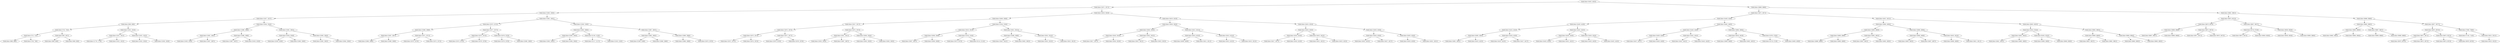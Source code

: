 digraph G{
475712082 [label="Node{data=[4055, 4055]}"]
475712082 -> 2084052198
2084052198 [label="Node{data=[2871, 2871]}"]
2084052198 -> 1255793791
1255793791 [label="Node{data=[2065, 2065]}"]
1255793791 -> 2048319364
2048319364 [label="Node{data=[1927, 1927]}"]
2048319364 -> 810844878
810844878 [label="Node{data=[809, 809]}"]
810844878 -> 204961550
204961550 [label="Node{data=[755, 755]}"]
204961550 -> 155746539
155746539 [label="Node{data=[722, 722]}"]
155746539 -> 1164874937
1164874937 [label="Node{data=[688, 688]}"]
155746539 -> 1371028520
1371028520 [label="Node{data=[736, 736]}"]
204961550 -> 1711324694
1711324694 [label="Node{data=[807, 807]}"]
1711324694 -> 721561061
721561061 [label="Node{data=[806, 806]}"]
1711324694 -> 444118880
444118880 [label="Node{data=[808, 808]}"]
810844878 -> 179405179
179405179 [label="Node{data=[1923, 1923]}"]
179405179 -> 1763868213
1763868213 [label="Node{data=[1921, 1921]}"]
1763868213 -> 1396003833
1396003833 [label="Node{data=[1776, 1776]}"]
1763868213 -> 212413768
212413768 [label="Node{data=[1922, 1922]}"]
179405179 -> 177590271
177590271 [label="Node{data=[1925, 1925]}"]
177590271 -> 1883036494
1883036494 [label="Node{data=[1924, 1924]}"]
177590271 -> 158331947
158331947 [label="Node{data=[1926, 1926]}"]
2048319364 -> 1290361635
1290361635 [label="Node{data=[2044, 2044]}"]
1290361635 -> 1747423094
1747423094 [label="Node{data=[1996, 1996]}"]
1747423094 -> 2128072599
2128072599 [label="Node{data=[1982, 1982]}"]
2128072599 -> 141533898
141533898 [label="Node{data=[1928, 1928]}"]
2128072599 -> 240767143
240767143 [label="Node{data=[1987, 1987]}"]
1747423094 -> 1515303461
1515303461 [label="Node{data=[1998, 1998]}"]
1515303461 -> 440034703
440034703 [label="Node{data=[1997, 1997]}"]
1515303461 -> 1865874928
1865874928 [label="Node{data=[2029, 2029]}"]
1290361635 -> 791336025
791336025 [label="Node{data=[2061, 2061]}"]
791336025 -> 2017299203
2017299203 [label="Node{data=[2059, 2059]}"]
2017299203 -> 828546966
828546966 [label="Node{data=[2058, 2058]}"]
2017299203 -> 1776495927
1776495927 [label="Node{data=[2060, 2060]}"]
791336025 -> 269657166
269657166 [label="Node{data=[2063, 2063]}"]
269657166 -> 73613532
73613532 [label="Node{data=[2062, 2062]}"]
269657166 -> 559473129
559473129 [label="Node{data=[2064, 2064]}"]
1255793791 -> 1361246816
1361246816 [label="Node{data=[2081, 2081]}"]
1361246816 -> 1410794718
1410794718 [label="Node{data=[2073, 2073]}"]
1410794718 -> 1257036576
1257036576 [label="Node{data=[2069, 2069]}"]
1257036576 -> 744303677
744303677 [label="Node{data=[2067, 2067]}"]
744303677 -> 1785344556
1785344556 [label="Node{data=[2066, 2066]}"]
744303677 -> 104331851
104331851 [label="Node{data=[2068, 2068]}"]
1257036576 -> 707662966
707662966 [label="Node{data=[2071, 2071]}"]
707662966 -> 1868032458
1868032458 [label="Node{data=[2070, 2070]}"]
707662966 -> 1419201886
1419201886 [label="Node{data=[2072, 2072]}"]
1410794718 -> 1842020389
1842020389 [label="Node{data=[2077, 2077]}"]
1842020389 -> 924595278
924595278 [label="Node{data=[2075, 2075]}"]
924595278 -> 1742045918
1742045918 [label="Node{data=[2074, 2074]}"]
924595278 -> 164024007
164024007 [label="Node{data=[2076, 2076]}"]
1842020389 -> 1018772978
1018772978 [label="Node{data=[2079, 2079]}"]
1018772978 -> 1783742575
1783742575 [label="Node{data=[2078, 2078]}"]
1018772978 -> 559512713
559512713 [label="Node{data=[2080, 2080]}"]
1361246816 -> 508964499
508964499 [label="Node{data=[2260, 2260]}"]
508964499 -> 1811273222
1811273222 [label="Node{data=[2085, 2085]}"]
1811273222 -> 256057775
256057775 [label="Node{data=[2083, 2083]}"]
256057775 -> 1704241658
1704241658 [label="Node{data=[2082, 2082]}"]
256057775 -> 1243165037
1243165037 [label="Node{data=[2084, 2084]}"]
1811273222 -> 253332430
253332430 [label="Node{data=[2130, 2130]}"]
253332430 -> 423726555
423726555 [label="Node{data=[2117, 2117]}"]
253332430 -> 1499085936
1499085936 [label="Node{data=[2163, 2163]}"]
508964499 -> 1523317871
1523317871 [label="Node{data=[2867, 2867]}"]
1523317871 -> 433015555
433015555 [label="Node{data=[2865, 2865]}"]
433015555 -> 209007284
209007284 [label="Node{data=[2268, 2268]}"]
433015555 -> 71575286
71575286 [label="Node{data=[2866, 2866]}"]
1523317871 -> 23693973
23693973 [label="Node{data=[2869, 2869]}"]
23693973 -> 1654476520
1654476520 [label="Node{data=[2868, 2868]}"]
23693973 -> 1196961949
1196961949 [label="Node{data=[2870, 2870]}"]
2084052198 -> 1645141270
1645141270 [label="Node{data=[3816, 3816]}"]
1645141270 -> 796839648
796839648 [label="Node{data=[3006, 3006]}"]
796839648 -> 656158697
656158697 [label="Node{data=[2917, 2917]}"]
656158697 -> 558251855
558251855 [label="Node{data=[2875, 2875]}"]
558251855 -> 901034012
901034012 [label="Node{data=[2873, 2873]}"]
901034012 -> 1818521988
1818521988 [label="Node{data=[2872, 2872]}"]
901034012 -> 708929670
708929670 [label="Node{data=[2874, 2874]}"]
558251855 -> 988645062
988645062 [label="Node{data=[2877, 2877]}"]
988645062 -> 709490135
709490135 [label="Node{data=[2876, 2876]}"]
988645062 -> 1701726539
1701726539 [label="Node{data=[2878, 2878]}"]
656158697 -> 1154091064
1154091064 [label="Node{data=[2972, 2972]}"]
1154091064 -> 315059665
315059665 [label="Node{data=[2921, 2921]}"]
315059665 -> 2001065235
2001065235 [label="Node{data=[2920, 2920]}"]
315059665 -> 1626799777
1626799777 [label="Node{data=[2967, 2967]}"]
1154091064 -> 1953083727
1953083727 [label="Node{data=[3004, 3004]}"]
1953083727 -> 1567224822
1567224822 [label="Node{data=[3003, 3003]}"]
1953083727 -> 73222149
73222149 [label="Node{data=[3005, 3005]}"]
796839648 -> 1401535961
1401535961 [label="Node{data=[3194, 3194]}"]
1401535961 -> 1783860526
1783860526 [label="Node{data=[3010, 3010]}"]
1783860526 -> 2016880081
2016880081 [label="Node{data=[3008, 3008]}"]
2016880081 -> 381966258
381966258 [label="Node{data=[3007, 3007]}"]
2016880081 -> 138237894
138237894 [label="Node{data=[3009, 3009]}"]
1783860526 -> 2121371922
2121371922 [label="Node{data=[3104, 3104]}"]
2121371922 -> 1068051104
1068051104 [label="Node{data=[3073, 3073]}"]
2121371922 -> 191136544
191136544 [label="Node{data=[3114, 3114]}"]
1401535961 -> 1761961709
1761961709 [label="Node{data=[3812, 3812]}"]
1761961709 -> 453936094
453936094 [label="Node{data=[3489, 3489]}"]
453936094 -> 1829000757
1829000757 [label="Node{data=[3441, 3441]}"]
453936094 -> 1112978742
1112978742 [label="Node{data=[3602, 3602]}"]
1761961709 -> 10916255
10916255 [label="Node{data=[3814, 3814]}"]
10916255 -> 1876554278
1876554278 [label="Node{data=[3813, 3813]}"]
10916255 -> 547599382
547599382 [label="Node{data=[3815, 3815]}"]
1645141270 -> 1462458929
1462458929 [label="Node{data=[4016, 4016]}"]
1462458929 -> 1664418594
1664418594 [label="Node{data=[3826, 3826]}"]
1664418594 -> 1138595232
1138595232 [label="Node{data=[3820, 3820]}"]
1138595232 -> 2120456905
2120456905 [label="Node{data=[3818, 3818]}"]
2120456905 -> 1930735078
1930735078 [label="Node{data=[3817, 3817]}"]
2120456905 -> 947100853
947100853 [label="Node{data=[3819, 3819]}"]
1138595232 -> 397180558
397180558 [label="Node{data=[3822, 3822]}"]
397180558 -> 1979386720
1979386720 [label="Node{data=[3821, 3821]}"]
397180558 -> 592896932
592896932 [label="Node{data=[3823, 3823]}"]
1664418594 -> 124015951
124015951 [label="Node{data=[4012, 4012]}"]
124015951 -> 1942487843
1942487843 [label="Node{data=[4010, 4010]}"]
1942487843 -> 1590015537
1590015537 [label="Node{data=[4009, 4009]}"]
1942487843 -> 1251620238
1251620238 [label="Node{data=[4011, 4011]}"]
124015951 -> 1869733823
1869733823 [label="Node{data=[4014, 4014]}"]
1869733823 -> 1544755305
1544755305 [label="Node{data=[4013, 4013]}"]
1869733823 -> 789858788
789858788 [label="Node{data=[4015, 4015]}"]
1462458929 -> 884551629
884551629 [label="Node{data=[4024, 4024]}"]
884551629 -> 1439990466
1439990466 [label="Node{data=[4020, 4020]}"]
1439990466 -> 289413185
289413185 [label="Node{data=[4018, 4018]}"]
289413185 -> 471218404
471218404 [label="Node{data=[4017, 4017]}"]
289413185 -> 1630317548
1630317548 [label="Node{data=[4019, 4019]}"]
1439990466 -> 278919065
278919065 [label="Node{data=[4022, 4022]}"]
278919065 -> 25978843
25978843 [label="Node{data=[4021, 4021]}"]
278919065 -> 745586198
745586198 [label="Node{data=[4023, 4023]}"]
884551629 -> 671552447
671552447 [label="Node{data=[4028, 4028]}"]
671552447 -> 1204492825
1204492825 [label="Node{data=[4026, 4026]}"]
1204492825 -> 630923140
630923140 [label="Node{data=[4025, 4025]}"]
1204492825 -> 204637487
204637487 [label="Node{data=[4027, 4027]}"]
671552447 -> 473490941
473490941 [label="Node{data=[4030, 4030]}"]
473490941 -> 54276017
54276017 [label="Node{data=[4029, 4029]}"]
473490941 -> 2116450157
2116450157 [label="Node{data=[4031, 4031]}"]
475712082 -> 1713741435
1713741435 [label="Node{data=[6666, 6666]}"]
1713741435 -> 1038714959
1038714959 [label="Node{data=[4871, 4871]}"]
1038714959 -> 1598716388
1598716388 [label="Node{data=[4436, 4436]}"]
1598716388 -> 312143999
312143999 [label="Node{data=[4428, 4428]}"]
312143999 -> 1476813329
1476813329 [label="Node{data=[4424, 4424]}"]
1476813329 -> 693908142
693908142 [label="Node{data=[4085, 4085]}"]
693908142 -> 634780472
634780472 [label="Node{data=[4081, 4081]}"]
693908142 -> 1611267829
1611267829 [label="Node{data=[4423, 4423]}"]
1476813329 -> 192155151
192155151 [label="Node{data=[4426, 4426]}"]
192155151 -> 1140163725
1140163725 [label="Node{data=[4425, 4425]}"]
192155151 -> 1240710128
1240710128 [label="Node{data=[4427, 4427]}"]
312143999 -> 1713511021
1713511021 [label="Node{data=[4432, 4432]}"]
1713511021 -> 1301112016
1301112016 [label="Node{data=[4430, 4430]}"]
1301112016 -> 582172672
582172672 [label="Node{data=[4429, 4429]}"]
1301112016 -> 1984648093
1984648093 [label="Node{data=[4431, 4431]}"]
1713511021 -> 13422155
13422155 [label="Node{data=[4434, 4434]}"]
13422155 -> 650219878
650219878 [label="Node{data=[4433, 4433]}"]
13422155 -> 516581118
516581118 [label="Node{data=[4435, 4435]}"]
1598716388 -> 850467073
850467073 [label="Node{data=[4465, 4465]}"]
850467073 -> 1424570250
1424570250 [label="Node{data=[4440, 4440]}"]
1424570250 -> 2122958544
2122958544 [label="Node{data=[4438, 4438]}"]
2122958544 -> 867807849
867807849 [label="Node{data=[4437, 4437]}"]
2122958544 -> 159046670
159046670 [label="Node{data=[4439, 4439]}"]
1424570250 -> 347275212
347275212 [label="Node{data=[4442, 4442]}"]
347275212 -> 616367308
616367308 [label="Node{data=[4441, 4441]}"]
347275212 -> 1516880072
1516880072 [label="Node{data=[4443, 4443]}"]
850467073 -> 95223079
95223079 [label="Node{data=[4684, 4684]}"]
95223079 -> 107163329
107163329 [label="Node{data=[4618, 4618]}"]
107163329 -> 1253360037
1253360037 [label="Node{data=[4606, 4606]}"]
107163329 -> 1590638523
1590638523 [label="Node{data=[4652, 4652]}"]
95223079 -> 1021881472
1021881472 [label="Node{data=[4795, 4795]}"]
1021881472 -> 593660154
593660154 [label="Node{data=[4718, 4718]}"]
1021881472 -> 1337449690
1337449690 [label="Node{data=[4836, 4836]}"]
1038714959 -> 1751271544
1751271544 [label="Node{data=[4912, 4912]}"]
1751271544 -> 286750040
286750040 [label="Node{data=[4904, 4904]}"]
286750040 -> 637864664
637864664 [label="Node{data=[4900, 4900]}"]
637864664 -> 1470452686
1470452686 [label="Node{data=[4898, 4898]}"]
1470452686 -> 763289802
763289802 [label="Node{data=[4896, 4896]}"]
1470452686 -> 124382600
124382600 [label="Node{data=[4899, 4899]}"]
637864664 -> 154428535
154428535 [label="Node{data=[4902, 4902]}"]
154428535 -> 1962044860
1962044860 [label="Node{data=[4901, 4901]}"]
154428535 -> 777038680
777038680 [label="Node{data=[4903, 4903]}"]
286750040 -> 1721570999
1721570999 [label="Node{data=[4908, 4908]}"]
1721570999 -> 1285607887
1285607887 [label="Node{data=[4906, 4906]}"]
1285607887 -> 735627882
735627882 [label="Node{data=[4905, 4905]}"]
1285607887 -> 16367138
16367138 [label="Node{data=[4907, 4907]}"]
1721570999 -> 241117220
241117220 [label="Node{data=[4910, 4910]}"]
241117220 -> 1144761993
1144761993 [label="Node{data=[4909, 4909]}"]
241117220 -> 702396414
702396414 [label="Node{data=[4911, 4911]}"]
1751271544 -> 1687688265
1687688265 [label="Node{data=[6635, 6635]}"]
1687688265 -> 326176502
326176502 [label="Node{data=[5024, 5024]}"]
326176502 -> 178763255
178763255 [label="Node{data=[4942, 4942]}"]
178763255 -> 1308725530
1308725530 [label="Node{data=[4941, 4941]}"]
178763255 -> 1788866255
1788866255 [label="Node{data=[4965, 4965]}"]
326176502 -> 1904368596
1904368596 [label="Node{data=[6162, 6162]}"]
1904368596 -> 1186811934
1186811934 [label="Node{data=[5909, 5909]}"]
1904368596 -> 83267730
83267730 [label="Node{data=[6600, 6600]}"]
1687688265 -> 294322005
294322005 [label="Node{data=[6662, 6662]}"]
294322005 -> 1924487755
1924487755 [label="Node{data=[6660, 6660]}"]
1924487755 -> 1579469219
1579469219 [label="Node{data=[6637, 6637]}"]
1924487755 -> 1852219637
1852219637 [label="Node{data=[6661, 6661]}"]
294322005 -> 676371003
676371003 [label="Node{data=[6664, 6664]}"]
676371003 -> 1894771320
1894771320 [label="Node{data=[6663, 6663]}"]
676371003 -> 142498839
142498839 [label="Node{data=[6665, 6665]}"]
1713741435 -> 1405363429
1405363429 [label="Node{data=[6861, 6861]}"]
1405363429 -> 2137648612
2137648612 [label="Node{data=[6674, 6674]}"]
2137648612 -> 1893364827
1893364827 [label="Node{data=[6670, 6670]}"]
1893364827 -> 171835571
171835571 [label="Node{data=[6668, 6668]}"]
171835571 -> 2024795677
2024795677 [label="Node{data=[6667, 6667]}"]
171835571 -> 1217997345
1217997345 [label="Node{data=[6669, 6669]}"]
1893364827 -> 1799550917
1799550917 [label="Node{data=[6672, 6672]}"]
1799550917 -> 293816710
293816710 [label="Node{data=[6671, 6671]}"]
1799550917 -> 375100077
375100077 [label="Node{data=[6673, 6673]}"]
2137648612 -> 387086949
387086949 [label="Node{data=[6857, 6857]}"]
387086949 -> 1796361117
1796361117 [label="Node{data=[6720, 6720]}"]
1796361117 -> 1624698880
1624698880 [label="Node{data=[6675, 6675]}"]
1796361117 -> 718456909
718456909 [label="Node{data=[6856, 6856]}"]
387086949 -> 773279264
773279264 [label="Node{data=[6859, 6859]}"]
773279264 -> 1470150364
1470150364 [label="Node{data=[6858, 6858]}"]
773279264 -> 2169560
2169560 [label="Node{data=[6860, 6860]}"]
1405363429 -> 1015888433
1015888433 [label="Node{data=[6869, 6869]}"]
1015888433 -> 687801806
687801806 [label="Node{data=[6865, 6865]}"]
687801806 -> 2059096155
2059096155 [label="Node{data=[6863, 6863]}"]
2059096155 -> 1925472782
1925472782 [label="Node{data=[6862, 6862]}"]
2059096155 -> 659391189
659391189 [label="Node{data=[6864, 6864]}"]
687801806 -> 2009870983
2009870983 [label="Node{data=[6867, 6867]}"]
2009870983 -> 1473617325
1473617325 [label="Node{data=[6866, 6866]}"]
2009870983 -> 105922891
105922891 [label="Node{data=[6868, 6868]}"]
1015888433 -> 1304436862
1304436862 [label="Node{data=[6877, 6877]}"]
1304436862 -> 1527675723
1527675723 [label="Node{data=[6873, 6873]}"]
1527675723 -> 541961586
541961586 [label="Node{data=[6871, 6871]}"]
541961586 -> 605289001
605289001 [label="Node{data=[6870, 6870]}"]
541961586 -> 1755118853
1755118853 [label="Node{data=[6872, 6872]}"]
1527675723 -> 1088427902
1088427902 [label="Node{data=[6875, 6875]}"]
1088427902 -> 218825773
218825773 [label="Node{data=[6874, 6874]}"]
1088427902 -> 921855255
921855255 [label="Node{data=[6876, 6876]}"]
1304436862 -> 965333529
965333529 [label="Node{data=[7609, 7609]}"]
965333529 -> 2039642545
2039642545 [label="Node{data=[7140, 7140]}"]
965333529 -> 745349314
745349314 [label="Node{data=[8321, 8321]}"]
745349314 -> 160572037
160572037 [label="Node{data=[8322, 8322]}"]
}